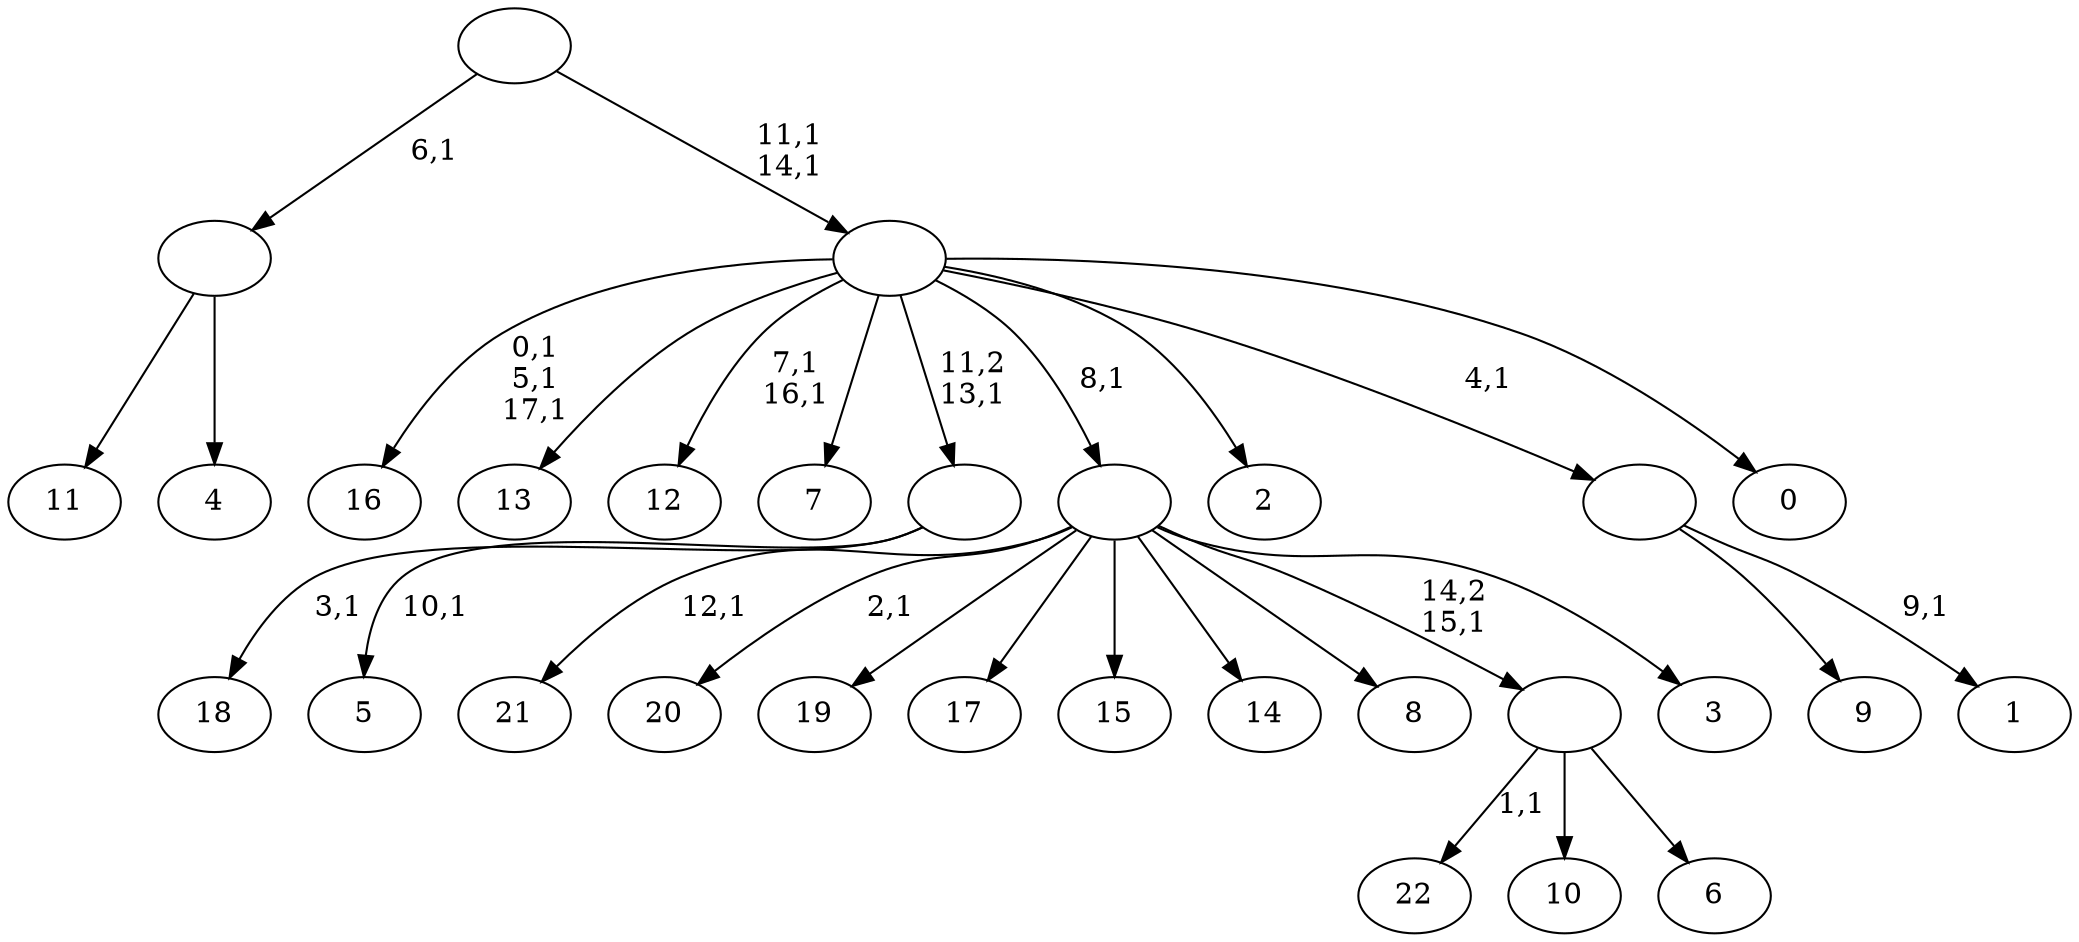 digraph T {
	41 [label="22"]
	39 [label="21"]
	37 [label="20"]
	35 [label="19"]
	34 [label="18"]
	32 [label="17"]
	31 [label="16"]
	27 [label="15"]
	26 [label="14"]
	25 [label="13"]
	24 [label="12"]
	21 [label="11"]
	20 [label="10"]
	19 [label="9"]
	18 [label="8"]
	17 [label="7"]
	16 [label="6"]
	15 [label=""]
	14 [label="5"]
	12 [label=""]
	11 [label="4"]
	10 [label=""]
	9 [label="3"]
	8 [label=""]
	7 [label="2"]
	6 [label="1"]
	4 [label=""]
	3 [label="0"]
	2 [label=""]
	0 [label=""]
	15 -> 41 [label="1,1"]
	15 -> 20 [label=""]
	15 -> 16 [label=""]
	12 -> 14 [label="10,1"]
	12 -> 34 [label="3,1"]
	10 -> 21 [label=""]
	10 -> 11 [label=""]
	8 -> 37 [label="2,1"]
	8 -> 39 [label="12,1"]
	8 -> 35 [label=""]
	8 -> 32 [label=""]
	8 -> 27 [label=""]
	8 -> 26 [label=""]
	8 -> 18 [label=""]
	8 -> 15 [label="14,2\n15,1"]
	8 -> 9 [label=""]
	4 -> 6 [label="9,1"]
	4 -> 19 [label=""]
	2 -> 24 [label="7,1\n16,1"]
	2 -> 31 [label="0,1\n5,1\n17,1"]
	2 -> 25 [label=""]
	2 -> 17 [label=""]
	2 -> 12 [label="11,2\n13,1"]
	2 -> 8 [label="8,1"]
	2 -> 7 [label=""]
	2 -> 4 [label="4,1"]
	2 -> 3 [label=""]
	0 -> 2 [label="11,1\n14,1"]
	0 -> 10 [label="6,1"]
}
